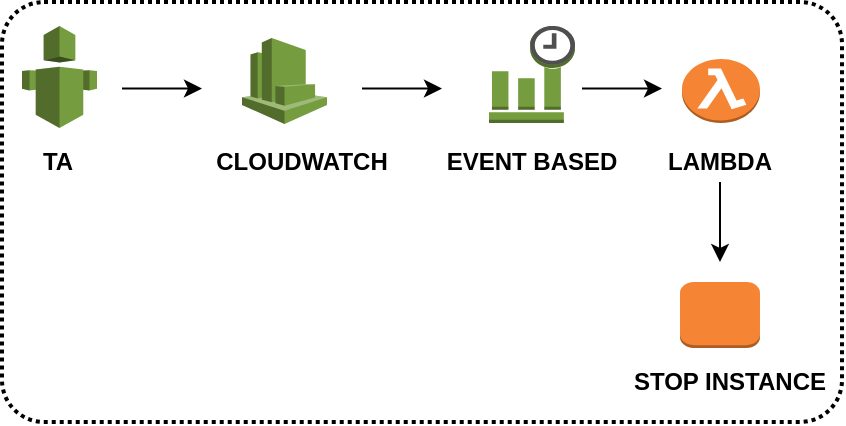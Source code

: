<mxfile version="13.5.8" type="github">
  <diagram id="GeAs2spHdK2YdpXc0LnL" name="Page-1">
    <mxGraphModel dx="868" dy="388" grid="1" gridSize="10" guides="1" tooltips="1" connect="1" arrows="1" fold="1" page="1" pageScale="1" pageWidth="850" pageHeight="1100" math="0" shadow="0">
      <root>
        <mxCell id="0" />
        <mxCell id="1" parent="0" />
        <mxCell id="TQ30k-9a2RQgFgp68vfa-1" value="" style="outlineConnect=0;dashed=0;verticalLabelPosition=bottom;verticalAlign=top;align=center;html=1;shape=mxgraph.aws3.trusted_advisor;fillColor=#759C3E;gradientColor=none;" vertex="1" parent="1">
          <mxGeometry x="170" y="152" width="37.5" height="51" as="geometry" />
        </mxCell>
        <mxCell id="TQ30k-9a2RQgFgp68vfa-2" value="" style="outlineConnect=0;dashed=0;verticalLabelPosition=bottom;verticalAlign=top;align=center;html=1;shape=mxgraph.aws3.cloudwatch;fillColor=#759C3E;gradientColor=none;" vertex="1" parent="1">
          <mxGeometry x="280" y="158" width="42.5" height="43" as="geometry" />
        </mxCell>
        <mxCell id="TQ30k-9a2RQgFgp68vfa-3" value="" style="outlineConnect=0;dashed=0;verticalLabelPosition=bottom;verticalAlign=top;align=center;html=1;shape=mxgraph.aws3.event_time_based;fillColor=#759C3E;gradientColor=none;" vertex="1" parent="1">
          <mxGeometry x="403.5" y="152" width="43" height="48.5" as="geometry" />
        </mxCell>
        <mxCell id="TQ30k-9a2RQgFgp68vfa-4" value="" style="outlineConnect=0;dashed=0;verticalLabelPosition=bottom;verticalAlign=top;align=center;html=1;shape=mxgraph.aws3.lambda_function;fillColor=#F58534;gradientColor=none;" vertex="1" parent="1">
          <mxGeometry x="500" y="168.5" width="39" height="32" as="geometry" />
        </mxCell>
        <mxCell id="TQ30k-9a2RQgFgp68vfa-5" value="" style="outlineConnect=0;dashed=0;verticalLabelPosition=bottom;verticalAlign=top;align=center;html=1;shape=mxgraph.aws3.instance;fillColor=#F58534;gradientColor=none;" vertex="1" parent="1">
          <mxGeometry x="499" y="280" width="40" height="33" as="geometry" />
        </mxCell>
        <mxCell id="TQ30k-9a2RQgFgp68vfa-6" value="" style="endArrow=classic;html=1;" edge="1" parent="1">
          <mxGeometry width="50" height="50" relative="1" as="geometry">
            <mxPoint x="220" y="183.25" as="sourcePoint" />
            <mxPoint x="260" y="183.25" as="targetPoint" />
          </mxGeometry>
        </mxCell>
        <mxCell id="TQ30k-9a2RQgFgp68vfa-7" value="" style="endArrow=classic;html=1;" edge="1" parent="1">
          <mxGeometry width="50" height="50" relative="1" as="geometry">
            <mxPoint x="340" y="183.25" as="sourcePoint" />
            <mxPoint x="380" y="183.25" as="targetPoint" />
          </mxGeometry>
        </mxCell>
        <mxCell id="TQ30k-9a2RQgFgp68vfa-8" value="" style="endArrow=classic;html=1;" edge="1" parent="1">
          <mxGeometry width="50" height="50" relative="1" as="geometry">
            <mxPoint x="450" y="183.25" as="sourcePoint" />
            <mxPoint x="490" y="183.25" as="targetPoint" />
          </mxGeometry>
        </mxCell>
        <mxCell id="TQ30k-9a2RQgFgp68vfa-10" value="&lt;b&gt;TA&lt;/b&gt;" style="text;html=1;strokeColor=none;fillColor=none;align=center;verticalAlign=middle;whiteSpace=wrap;rounded=0;" vertex="1" parent="1">
          <mxGeometry x="167.5" y="210" width="40" height="20" as="geometry" />
        </mxCell>
        <mxCell id="TQ30k-9a2RQgFgp68vfa-12" value="&lt;b&gt;CLOUDWATCH&lt;/b&gt;" style="text;html=1;strokeColor=none;fillColor=none;align=center;verticalAlign=middle;whiteSpace=wrap;rounded=0;" vertex="1" parent="1">
          <mxGeometry x="260" y="210" width="100" height="20" as="geometry" />
        </mxCell>
        <mxCell id="TQ30k-9a2RQgFgp68vfa-13" value="&lt;b&gt;EVENT BASED&lt;/b&gt;" style="text;html=1;strokeColor=none;fillColor=none;align=center;verticalAlign=middle;whiteSpace=wrap;rounded=0;" vertex="1" parent="1">
          <mxGeometry x="380" y="210" width="90" height="20" as="geometry" />
        </mxCell>
        <mxCell id="TQ30k-9a2RQgFgp68vfa-14" value="&lt;b&gt;LAMBDA&lt;/b&gt;" style="text;html=1;strokeColor=none;fillColor=none;align=center;verticalAlign=middle;whiteSpace=wrap;rounded=0;" vertex="1" parent="1">
          <mxGeometry x="499" y="210" width="40" height="20" as="geometry" />
        </mxCell>
        <mxCell id="TQ30k-9a2RQgFgp68vfa-15" value="&lt;b&gt;STOP INSTANCE&lt;/b&gt;" style="text;html=1;strokeColor=none;fillColor=none;align=center;verticalAlign=middle;whiteSpace=wrap;rounded=0;" vertex="1" parent="1">
          <mxGeometry x="470" y="320" width="107.5" height="20" as="geometry" />
        </mxCell>
        <mxCell id="TQ30k-9a2RQgFgp68vfa-16" value="" style="rounded=1;arcSize=10;dashed=1;fillColor=none;gradientColor=none;dashPattern=1 1;strokeWidth=2;" vertex="1" parent="1">
          <mxGeometry x="160" y="140" width="420" height="210" as="geometry" />
        </mxCell>
        <mxCell id="TQ30k-9a2RQgFgp68vfa-17" value="" style="endArrow=classic;html=1;" edge="1" parent="1">
          <mxGeometry width="50" height="50" relative="1" as="geometry">
            <mxPoint x="519" y="230" as="sourcePoint" />
            <mxPoint x="519" y="270" as="targetPoint" />
          </mxGeometry>
        </mxCell>
      </root>
    </mxGraphModel>
  </diagram>
</mxfile>
